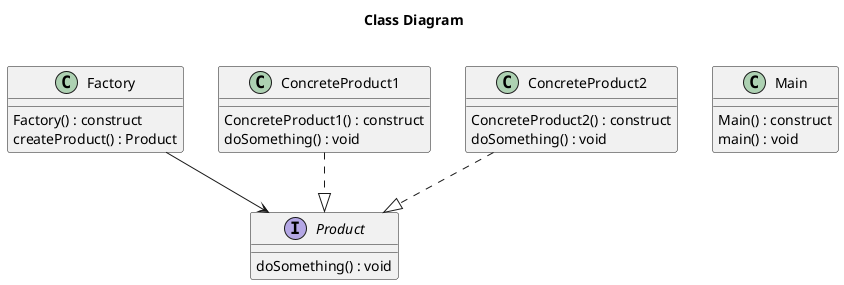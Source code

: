@startuml

title Class Diagram \n

class Factory {
Factory() : construct
createProduct() : Product
}

class Main {
Main() : construct
main() : void
}

class ConcreteProduct1 {
ConcreteProduct1() : construct
doSomething() : void
}

interface Product {
doSomething() : void
}

class ConcreteProduct2 {
ConcreteProduct2() : construct
doSomething() : void
}


Factory --> Product
ConcreteProduct1 ..|> Product
ConcreteProduct2 ..|> Product

@enduml
